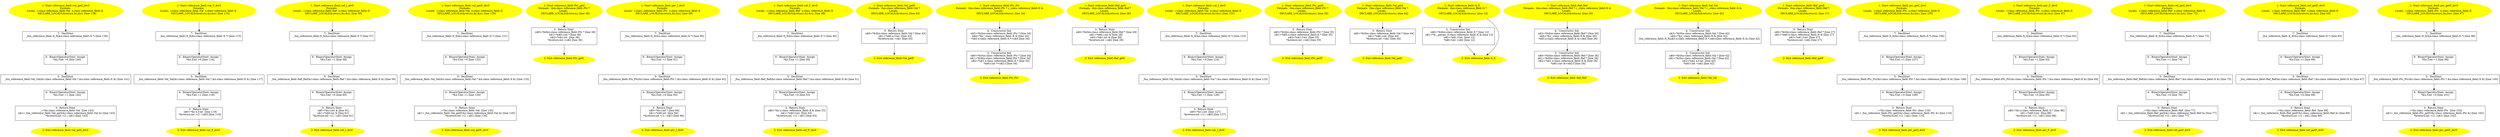 /* @generated */
digraph iCFG {
"reference_field::val_getI_div07" [label="7:  DeclStmt \n   _fun_reference_field::X_X(&x:class reference_field::X *) [line 139]\n " shape="box"]
	

	 "reference_field::val_getI_div07" -> "reference_field::val_getI_div06" ;
"reference_field::val_getI_div06" [label="6:  BinaryOperatorStmt: Assign \n   *&x.f:int =0 [line 140]\n " shape="box"]
	

	 "reference_field::val_getI_div06" -> "reference_field::val_getI_div05" ;
"reference_field::val_getI_div05" [label="5:  DeclStmt \n   _fun_reference_field::Val_Val(&r:class reference_field::Val *,&x:class reference_field::X &) [line 141]\n " shape="box"]
	

	 "reference_field::val_getI_div05" -> "reference_field::val_getI_div04" ;
"reference_field::val_getI_div04" [label="4:  BinaryOperatorStmt: Assign \n   *&x.f:int =1 [line 142]\n " shape="box"]
	

	 "reference_field::val_getI_div04" -> "reference_field::val_getI_div03" ;
"reference_field::val_getI_div03" [label="3:  Return Stmt \n   _=*&r:class reference_field::Val  [line 143]\n  n$1=_fun_reference_field::Val_getI(&r:class reference_field::Val &) [line 143]\n  *&return:int =(1 / n$1) [line 143]\n " shape="box"]
	

	 "reference_field::val_getI_div03" -> "reference_field::val_getI_div02" ;
"reference_field::val_getI_div02" [label="2: Exit reference_field::val_getI_div0 \n  " color=yellow style=filled]
	

"reference_field::val_getI_div01" [label="1: Start reference_field::val_getI_div0\nFormals: \nLocals:  r:class reference_field::Val  x:class reference_field::X  \n   DECLARE_LOCALS(&return,&r,&x); [line 138]\n " color=yellow style=filled]
	

	 "reference_field::val_getI_div01" -> "reference_field::val_getI_div07" ;
"reference_field::val_F_div07" [label="7:  DeclStmt \n   _fun_reference_field::X_X(&x:class reference_field::X *) [line 115]\n " shape="box"]
	

	 "reference_field::val_F_div07" -> "reference_field::val_F_div06" ;
"reference_field::val_F_div06" [label="6:  BinaryOperatorStmt: Assign \n   *&x.f:int =0 [line 116]\n " shape="box"]
	

	 "reference_field::val_F_div06" -> "reference_field::val_F_div05" ;
"reference_field::val_F_div05" [label="5:  DeclStmt \n   _fun_reference_field::Val_Val(&r:class reference_field::Val *,&x:class reference_field::X &) [line 117]\n " shape="box"]
	

	 "reference_field::val_F_div05" -> "reference_field::val_F_div04" ;
"reference_field::val_F_div04" [label="4:  BinaryOperatorStmt: Assign \n   *&x.f:int =1 [line 118]\n " shape="box"]
	

	 "reference_field::val_F_div04" -> "reference_field::val_F_div03" ;
"reference_field::val_F_div03" [label="3:  Return Stmt \n   n$0=*&r.x.f:int  [line 119]\n  *&return:int =(1 / n$0) [line 119]\n " shape="box"]
	

	 "reference_field::val_F_div03" -> "reference_field::val_F_div02" ;
"reference_field::val_F_div02" [label="2: Exit reference_field::val_F_div0 \n  " color=yellow style=filled]
	

"reference_field::val_F_div01" [label="1: Start reference_field::val_F_div0\nFormals: \nLocals:  r:class reference_field::Val  x:class reference_field::X  \n   DECLARE_LOCALS(&return,&r,&x); [line 114]\n " color=yellow style=filled]
	

	 "reference_field::val_F_div01" -> "reference_field::val_F_div07" ;
"reference_field::ref_I_div07" [label="7:  DeclStmt \n   _fun_reference_field::X_X(&x:class reference_field::X *) [line 57]\n " shape="box"]
	

	 "reference_field::ref_I_div07" -> "reference_field::ref_I_div06" ;
"reference_field::ref_I_div06" [label="6:  BinaryOperatorStmt: Assign \n   *&x.f:int =1 [line 58]\n " shape="box"]
	

	 "reference_field::ref_I_div06" -> "reference_field::ref_I_div05" ;
"reference_field::ref_I_div05" [label="5:  DeclStmt \n   _fun_reference_field::Ref_Ref(&r:class reference_field::Ref *,&x:class reference_field::X &) [line 59]\n " shape="box"]
	

	 "reference_field::ref_I_div05" -> "reference_field::ref_I_div04" ;
"reference_field::ref_I_div04" [label="4:  BinaryOperatorStmt: Assign \n   *&x.f:int =0 [line 60]\n " shape="box"]
	

	 "reference_field::ref_I_div04" -> "reference_field::ref_I_div03" ;
"reference_field::ref_I_div03" [label="3:  Return Stmt \n   n$0=*&r.i:int & [line 61]\n  n$1=*n$0:int & [line 61]\n  *&return:int =(1 / n$1) [line 61]\n " shape="box"]
	

	 "reference_field::ref_I_div03" -> "reference_field::ref_I_div02" ;
"reference_field::ref_I_div02" [label="2: Exit reference_field::ref_I_div0 \n  " color=yellow style=filled]
	

"reference_field::ref_I_div01" [label="1: Start reference_field::ref_I_div0\nFormals: \nLocals:  r:class reference_field::Ref  x:class reference_field::X  \n   DECLARE_LOCALS(&return,&r,&x); [line 56]\n " color=yellow style=filled]
	

	 "reference_field::ref_I_div01" -> "reference_field::ref_I_div07" ;
"reference_field::val_getF_div07" [label="7:  DeclStmt \n   _fun_reference_field::X_X(&x:class reference_field::X *) [line 131]\n " shape="box"]
	

	 "reference_field::val_getF_div07" -> "reference_field::val_getF_div06" ;
"reference_field::val_getF_div06" [label="6:  BinaryOperatorStmt: Assign \n   *&x.f:int =0 [line 132]\n " shape="box"]
	

	 "reference_field::val_getF_div06" -> "reference_field::val_getF_div05" ;
"reference_field::val_getF_div05" [label="5:  DeclStmt \n   _fun_reference_field::Val_Val(&r:class reference_field::Val *,&x:class reference_field::X &) [line 133]\n " shape="box"]
	

	 "reference_field::val_getF_div05" -> "reference_field::val_getF_div04" ;
"reference_field::val_getF_div04" [label="4:  BinaryOperatorStmt: Assign \n   *&x.f:int =1 [line 134]\n " shape="box"]
	

	 "reference_field::val_getF_div04" -> "reference_field::val_getF_div03" ;
"reference_field::val_getF_div03" [label="3:  Return Stmt \n   _=*&r:class reference_field::Val  [line 135]\n  n$1=_fun_reference_field::Val_getF(&r:class reference_field::Val &) [line 135]\n  *&return:int =(1 / n$1) [line 135]\n " shape="box"]
	

	 "reference_field::val_getF_div03" -> "reference_field::val_getF_div02" ;
"reference_field::val_getF_div02" [label="2: Exit reference_field::val_getF_div0 \n  " color=yellow style=filled]
	

"reference_field::val_getF_div01" [label="1: Start reference_field::val_getF_div0\nFormals: \nLocals:  r:class reference_field::Val  x:class reference_field::X  \n   DECLARE_LOCALS(&return,&r,&x); [line 130]\n " color=yellow style=filled]
	

	 "reference_field::val_getF_div01" -> "reference_field::val_getF_div07" ;
"reference_field::Ptr_getI3" [label="3:  Return Stmt \n   n$0=*&this:class reference_field::Ptr * [line 36]\n  n$1=*n$0.i:int * [line 36]\n  n$2=*n$1:int  [line 36]\n  *&return:int =n$2 [line 36]\n " shape="box"]
	

	 "reference_field::Ptr_getI3" -> "reference_field::Ptr_getI2" ;
"reference_field::Ptr_getI2" [label="2: Exit reference_field::Ptr_getI \n  " color=yellow style=filled]
	

"reference_field::Ptr_getI1" [label="1: Start reference_field::Ptr_getI\nFormals:  this:class reference_field::Ptr *\nLocals:  \n   DECLARE_LOCALS(&return); [line 36]\n " color=yellow style=filled]
	

	 "reference_field::Ptr_getI1" -> "reference_field::Ptr_getI3" ;
"reference_field::ptr_I_div07" [label="7:  DeclStmt \n   _fun_reference_field::X_X(&x:class reference_field::X *) [line 90]\n " shape="box"]
	

	 "reference_field::ptr_I_div07" -> "reference_field::ptr_I_div06" ;
"reference_field::ptr_I_div06" [label="6:  BinaryOperatorStmt: Assign \n   *&x.f:int =1 [line 91]\n " shape="box"]
	

	 "reference_field::ptr_I_div06" -> "reference_field::ptr_I_div05" ;
"reference_field::ptr_I_div05" [label="5:  DeclStmt \n   _fun_reference_field::Ptr_Ptr(&r:class reference_field::Ptr *,&x:class reference_field::X &) [line 92]\n " shape="box"]
	

	 "reference_field::ptr_I_div05" -> "reference_field::ptr_I_div04" ;
"reference_field::ptr_I_div04" [label="4:  BinaryOperatorStmt: Assign \n   *&x.f:int =0 [line 93]\n " shape="box"]
	

	 "reference_field::ptr_I_div04" -> "reference_field::ptr_I_div03" ;
"reference_field::ptr_I_div03" [label="3:  Return Stmt \n   n$0=*&r.i:int * [line 94]\n  n$1=*n$0:int  [line 94]\n  *&return:int =(1 / n$1) [line 94]\n " shape="box"]
	

	 "reference_field::ptr_I_div03" -> "reference_field::ptr_I_div02" ;
"reference_field::ptr_I_div02" [label="2: Exit reference_field::ptr_I_div0 \n  " color=yellow style=filled]
	

"reference_field::ptr_I_div01" [label="1: Start reference_field::ptr_I_div0\nFormals: \nLocals:  r:class reference_field::Ptr  x:class reference_field::X  \n   DECLARE_LOCALS(&return,&r,&x); [line 89]\n " color=yellow style=filled]
	

	 "reference_field::ptr_I_div01" -> "reference_field::ptr_I_div07" ;
"reference_field::ref_F_div07" [label="7:  DeclStmt \n   _fun_reference_field::X_X(&x:class reference_field::X *) [line 49]\n " shape="box"]
	

	 "reference_field::ref_F_div07" -> "reference_field::ref_F_div06" ;
"reference_field::ref_F_div06" [label="6:  BinaryOperatorStmt: Assign \n   *&x.f:int =1 [line 50]\n " shape="box"]
	

	 "reference_field::ref_F_div06" -> "reference_field::ref_F_div05" ;
"reference_field::ref_F_div05" [label="5:  DeclStmt \n   _fun_reference_field::Ref_Ref(&r:class reference_field::Ref *,&x:class reference_field::X &) [line 51]\n " shape="box"]
	

	 "reference_field::ref_F_div05" -> "reference_field::ref_F_div04" ;
"reference_field::ref_F_div04" [label="4:  BinaryOperatorStmt: Assign \n   *&x.f:int =0 [line 52]\n " shape="box"]
	

	 "reference_field::ref_F_div04" -> "reference_field::ref_F_div03" ;
"reference_field::ref_F_div03" [label="3:  Return Stmt \n   n$0=*&r.x:class reference_field::X & [line 53]\n  n$1=*n$0.f:int  [line 53]\n  *&return:int =(1 / n$1) [line 53]\n " shape="box"]
	

	 "reference_field::ref_F_div03" -> "reference_field::ref_F_div02" ;
"reference_field::ref_F_div02" [label="2: Exit reference_field::ref_F_div0 \n  " color=yellow style=filled]
	

"reference_field::ref_F_div01" [label="1: Start reference_field::ref_F_div0\nFormals: \nLocals:  r:class reference_field::Ref  x:class reference_field::X  \n   DECLARE_LOCALS(&return,&r,&x); [line 48]\n " color=yellow style=filled]
	

	 "reference_field::ref_F_div01" -> "reference_field::ref_F_div07" ;
"reference_field::Val_getF3" [label="3:  Return Stmt \n   n$0=*&this:class reference_field::Val * [line 43]\n  n$1=*n$0.x.f:int  [line 43]\n  *&return:int =n$1 [line 43]\n " shape="box"]
	

	 "reference_field::Val_getF3" -> "reference_field::Val_getF2" ;
"reference_field::Val_getF2" [label="2: Exit reference_field::Val_getF \n  " color=yellow style=filled]
	

"reference_field::Val_getF1" [label="1: Start reference_field::Val_getF\nFormals:  this:class reference_field::Val *\nLocals:  \n   DECLARE_LOCALS(&return); [line 43]\n " color=yellow style=filled]
	

	 "reference_field::Val_getF1" -> "reference_field::Val_getF3" ;
"reference_field::Ptr_Ptr4" [label="4:  Constructor Init \n   n$3=*&this:class reference_field::Ptr * [line 34]\n  n$4=*&r_:class reference_field::X & [line 34]\n  *n$3.x:class reference_field::X *=n$4 [line 34]\n " shape="box"]
	

	 "reference_field::Ptr_Ptr4" -> "reference_field::Ptr_Ptr3" ;
"reference_field::Ptr_Ptr3" [label="3:  Constructor Init \n   n$0=*&this:class reference_field::Ptr * [line 34]\n  n$1=*&this:class reference_field::Ptr * [line 34]\n  n$2=*n$1.x:class reference_field::X * [line 34]\n  *n$0.i:int *=n$2.f [line 34]\n " shape="box"]
	

	 "reference_field::Ptr_Ptr3" -> "reference_field::Ptr_Ptr2" ;
"reference_field::Ptr_Ptr2" [label="2: Exit reference_field::Ptr_Ptr \n  " color=yellow style=filled]
	

"reference_field::Ptr_Ptr1" [label="1: Start reference_field::Ptr_Ptr\nFormals:  this:class reference_field::Ptr * r_:class reference_field::X &\nLocals:  \n   DECLARE_LOCALS(&return); [line 34]\n " color=yellow style=filled]
	

	 "reference_field::Ptr_Ptr1" -> "reference_field::Ptr_Ptr4" ;
"reference_field::Ref_getI3" [label="3:  Return Stmt \n   n$0=*&this:class reference_field::Ref * [line 28]\n  n$1=*n$0.i:int & [line 28]\n  n$2=*n$1:int & [line 28]\n  *&return:int =n$2 [line 28]\n " shape="box"]
	

	 "reference_field::Ref_getI3" -> "reference_field::Ref_getI2" ;
"reference_field::Ref_getI2" [label="2: Exit reference_field::Ref_getI \n  " color=yellow style=filled]
	

"reference_field::Ref_getI1" [label="1: Start reference_field::Ref_getI\nFormals:  this:class reference_field::Ref *\nLocals:  \n   DECLARE_LOCALS(&return); [line 28]\n " color=yellow style=filled]
	

	 "reference_field::Ref_getI1" -> "reference_field::Ref_getI3" ;
"reference_field::val_I_div07" [label="7:  DeclStmt \n   _fun_reference_field::X_X(&x:class reference_field::X *) [line 123]\n " shape="box"]
	

	 "reference_field::val_I_div07" -> "reference_field::val_I_div06" ;
"reference_field::val_I_div06" [label="6:  BinaryOperatorStmt: Assign \n   *&x.f:int =0 [line 124]\n " shape="box"]
	

	 "reference_field::val_I_div06" -> "reference_field::val_I_div05" ;
"reference_field::val_I_div05" [label="5:  DeclStmt \n   _fun_reference_field::Val_Val(&r:class reference_field::Val *,&x:class reference_field::X &) [line 125]\n " shape="box"]
	

	 "reference_field::val_I_div05" -> "reference_field::val_I_div04" ;
"reference_field::val_I_div04" [label="4:  BinaryOperatorStmt: Assign \n   *&x.f:int =1 [line 126]\n " shape="box"]
	

	 "reference_field::val_I_div04" -> "reference_field::val_I_div03" ;
"reference_field::val_I_div03" [label="3:  Return Stmt \n   n$0=*&r.i:int  [line 127]\n  *&return:int =(1 / n$0) [line 127]\n " shape="box"]
	

	 "reference_field::val_I_div03" -> "reference_field::val_I_div02" ;
"reference_field::val_I_div02" [label="2: Exit reference_field::val_I_div0 \n  " color=yellow style=filled]
	

"reference_field::val_I_div01" [label="1: Start reference_field::val_I_div0\nFormals: \nLocals:  r:class reference_field::Val  x:class reference_field::X  \n   DECLARE_LOCALS(&return,&r,&x); [line 122]\n " color=yellow style=filled]
	

	 "reference_field::val_I_div01" -> "reference_field::val_I_div07" ;
"reference_field::Ptr_getF3" [label="3:  Return Stmt \n   n$0=*&this:class reference_field::Ptr * [line 35]\n  n$1=*n$0.x:class reference_field::X * [line 35]\n  n$2=*n$1.f:int  [line 35]\n  *&return:int =n$2 [line 35]\n " shape="box"]
	

	 "reference_field::Ptr_getF3" -> "reference_field::Ptr_getF2" ;
"reference_field::Ptr_getF2" [label="2: Exit reference_field::Ptr_getF \n  " color=yellow style=filled]
	

"reference_field::Ptr_getF1" [label="1: Start reference_field::Ptr_getF\nFormals:  this:class reference_field::Ptr *\nLocals:  \n   DECLARE_LOCALS(&return); [line 35]\n " color=yellow style=filled]
	

	 "reference_field::Ptr_getF1" -> "reference_field::Ptr_getF3" ;
"reference_field::Val_getI3" [label="3:  Return Stmt \n   n$0=*&this:class reference_field::Val * [line 44]\n  n$1=*n$0.i:int  [line 44]\n  *&return:int =n$1 [line 44]\n " shape="box"]
	

	 "reference_field::Val_getI3" -> "reference_field::Val_getI2" ;
"reference_field::Val_getI2" [label="2: Exit reference_field::Val_getI \n  " color=yellow style=filled]
	

"reference_field::Val_getI1" [label="1: Start reference_field::Val_getI\nFormals:  this:class reference_field::Val *\nLocals:  \n   DECLARE_LOCALS(&return); [line 44]\n " color=yellow style=filled]
	

	 "reference_field::Val_getI1" -> "reference_field::Val_getI3" ;
"reference_field::X_X3" [label="3:  Constructor Init \n   n$0=*&this:class reference_field::X * [line 12]\n  n$1=*&__param_0:class reference_field::X & [line 12]\n  n$2=*n$1.f:int  [line 12]\n  *n$0.f:int =n$2 [line 12]\n " shape="box"]
	

	 "reference_field::X_X3" -> "reference_field::X_X2" ;
"reference_field::X_X2" [label="2: Exit reference_field::X_X \n  " color=yellow style=filled]
	

"reference_field::X_X1" [label="1: Start reference_field::X_X\nFormals:  this:class reference_field::X * __param_0:class reference_field::X &\nLocals:  \n   DECLARE_LOCALS(&return); [line 12]\n " color=yellow style=filled]
	

	 "reference_field::X_X1" -> "reference_field::X_X3" ;
"reference_field::Ref_Ref4" [label="4:  Constructor Init \n   n$3=*&this:class reference_field::Ref * [line 26]\n  n$4=*&r_:class reference_field::X & [line 26]\n  *n$3.x:class reference_field::X &=n$4 [line 26]\n " shape="box"]
	

	 "reference_field::Ref_Ref4" -> "reference_field::Ref_Ref3" ;
"reference_field::Ref_Ref3" [label="3:  Constructor Init \n   n$0=*&this:class reference_field::Ref * [line 26]\n  n$1=*&this:class reference_field::Ref * [line 26]\n  n$2=*n$1.x:class reference_field::X & [line 26]\n  *n$0.i:int &=n$2.f [line 26]\n " shape="box"]
	

	 "reference_field::Ref_Ref3" -> "reference_field::Ref_Ref2" ;
"reference_field::Ref_Ref2" [label="2: Exit reference_field::Ref_Ref \n  " color=yellow style=filled]
	

"reference_field::Ref_Ref1" [label="1: Start reference_field::Ref_Ref\nFormals:  this:class reference_field::Ref * r_:class reference_field::X &\nLocals:  \n   DECLARE_LOCALS(&return); [line 26]\n " color=yellow style=filled]
	

	 "reference_field::Ref_Ref1" -> "reference_field::Ref_Ref4" ;
"reference_field::Val_Val4" [label="4:  Constructor Init \n   n$3=*&this:class reference_field::Val * [line 42]\n  n$4=*&r_:class reference_field::X & [line 42]\n  _fun_reference_field::X_X(n$3.x:class reference_field::X *,n$4:class reference_field::X &) [line 42]\n " shape="box"]
	

	 "reference_field::Val_Val4" -> "reference_field::Val_Val3" ;
"reference_field::Val_Val3" [label="3:  Constructor Init \n   n$0=*&this:class reference_field::Val * [line 42]\n  n$1=*&this:class reference_field::Val * [line 42]\n  n$2=*n$1.x.f:int  [line 42]\n  *n$0.i:int =n$2 [line 42]\n " shape="box"]
	

	 "reference_field::Val_Val3" -> "reference_field::Val_Val2" ;
"reference_field::Val_Val2" [label="2: Exit reference_field::Val_Val \n  " color=yellow style=filled]
	

"reference_field::Val_Val1" [label="1: Start reference_field::Val_Val\nFormals:  this:class reference_field::Val * r_:class reference_field::X &\nLocals:  \n   DECLARE_LOCALS(&return); [line 42]\n " color=yellow style=filled]
	

	 "reference_field::Val_Val1" -> "reference_field::Val_Val4" ;
"reference_field::Ref_getF3" [label="3:  Return Stmt \n   n$0=*&this:class reference_field::Ref * [line 27]\n  n$1=*n$0.x:class reference_field::X & [line 27]\n  n$2=*n$1.f:int  [line 27]\n  *&return:int =n$2 [line 27]\n " shape="box"]
	

	 "reference_field::Ref_getF3" -> "reference_field::Ref_getF2" ;
"reference_field::Ref_getF2" [label="2: Exit reference_field::Ref_getF \n  " color=yellow style=filled]
	

"reference_field::Ref_getF1" [label="1: Start reference_field::Ref_getF\nFormals:  this:class reference_field::Ref *\nLocals:  \n   DECLARE_LOCALS(&return); [line 27]\n " color=yellow style=filled]
	

	 "reference_field::Ref_getF1" -> "reference_field::Ref_getF3" ;
"reference_field::ptr_getI_div07" [label="7:  DeclStmt \n   _fun_reference_field::X_X(&x:class reference_field::X *) [line 106]\n " shape="box"]
	

	 "reference_field::ptr_getI_div07" -> "reference_field::ptr_getI_div06" ;
"reference_field::ptr_getI_div06" [label="6:  BinaryOperatorStmt: Assign \n   *&x.f:int =1 [line 107]\n " shape="box"]
	

	 "reference_field::ptr_getI_div06" -> "reference_field::ptr_getI_div05" ;
"reference_field::ptr_getI_div05" [label="5:  DeclStmt \n   _fun_reference_field::Ptr_Ptr(&r:class reference_field::Ptr *,&x:class reference_field::X &) [line 108]\n " shape="box"]
	

	 "reference_field::ptr_getI_div05" -> "reference_field::ptr_getI_div04" ;
"reference_field::ptr_getI_div04" [label="4:  BinaryOperatorStmt: Assign \n   *&x.f:int =0 [line 109]\n " shape="box"]
	

	 "reference_field::ptr_getI_div04" -> "reference_field::ptr_getI_div03" ;
"reference_field::ptr_getI_div03" [label="3:  Return Stmt \n   _=*&r:class reference_field::Ptr  [line 110]\n  n$1=_fun_reference_field::Ptr_getI(&r:class reference_field::Ptr &) [line 110]\n  *&return:int =(1 / n$1) [line 110]\n " shape="box"]
	

	 "reference_field::ptr_getI_div03" -> "reference_field::ptr_getI_div02" ;
"reference_field::ptr_getI_div02" [label="2: Exit reference_field::ptr_getI_div0 \n  " color=yellow style=filled]
	

"reference_field::ptr_getI_div01" [label="1: Start reference_field::ptr_getI_div0\nFormals: \nLocals:  r:class reference_field::Ptr  x:class reference_field::X  \n   DECLARE_LOCALS(&return,&r,&x); [line 105]\n " color=yellow style=filled]
	

	 "reference_field::ptr_getI_div01" -> "reference_field::ptr_getI_div07" ;
"reference_field::ptr_F_div07" [label="7:  DeclStmt \n   _fun_reference_field::X_X(&x:class reference_field::X *) [line 82]\n " shape="box"]
	

	 "reference_field::ptr_F_div07" -> "reference_field::ptr_F_div06" ;
"reference_field::ptr_F_div06" [label="6:  BinaryOperatorStmt: Assign \n   *&x.f:int =1 [line 83]\n " shape="box"]
	

	 "reference_field::ptr_F_div06" -> "reference_field::ptr_F_div05" ;
"reference_field::ptr_F_div05" [label="5:  DeclStmt \n   _fun_reference_field::Ptr_Ptr(&r:class reference_field::Ptr *,&x:class reference_field::X &) [line 84]\n " shape="box"]
	

	 "reference_field::ptr_F_div05" -> "reference_field::ptr_F_div04" ;
"reference_field::ptr_F_div04" [label="4:  BinaryOperatorStmt: Assign \n   *&x.f:int =0 [line 85]\n " shape="box"]
	

	 "reference_field::ptr_F_div04" -> "reference_field::ptr_F_div03" ;
"reference_field::ptr_F_div03" [label="3:  Return Stmt \n   n$0=*&r.x:class reference_field::X * [line 86]\n  n$1=*n$0.f:int  [line 86]\n  *&return:int =(1 / n$1) [line 86]\n " shape="box"]
	

	 "reference_field::ptr_F_div03" -> "reference_field::ptr_F_div02" ;
"reference_field::ptr_F_div02" [label="2: Exit reference_field::ptr_F_div0 \n  " color=yellow style=filled]
	

"reference_field::ptr_F_div01" [label="1: Start reference_field::ptr_F_div0\nFormals: \nLocals:  r:class reference_field::Ptr  x:class reference_field::X  \n   DECLARE_LOCALS(&return,&r,&x); [line 81]\n " color=yellow style=filled]
	

	 "reference_field::ptr_F_div01" -> "reference_field::ptr_F_div07" ;
"reference_field::ref_getI_div07" [label="7:  DeclStmt \n   _fun_reference_field::X_X(&x:class reference_field::X *) [line 73]\n " shape="box"]
	

	 "reference_field::ref_getI_div07" -> "reference_field::ref_getI_div06" ;
"reference_field::ref_getI_div06" [label="6:  BinaryOperatorStmt: Assign \n   *&x.f:int =1 [line 74]\n " shape="box"]
	

	 "reference_field::ref_getI_div06" -> "reference_field::ref_getI_div05" ;
"reference_field::ref_getI_div05" [label="5:  DeclStmt \n   _fun_reference_field::Ref_Ref(&r:class reference_field::Ref *,&x:class reference_field::X &) [line 75]\n " shape="box"]
	

	 "reference_field::ref_getI_div05" -> "reference_field::ref_getI_div04" ;
"reference_field::ref_getI_div04" [label="4:  BinaryOperatorStmt: Assign \n   *&x.f:int =0 [line 76]\n " shape="box"]
	

	 "reference_field::ref_getI_div04" -> "reference_field::ref_getI_div03" ;
"reference_field::ref_getI_div03" [label="3:  Return Stmt \n   _=*&r:class reference_field::Ref  [line 77]\n  n$1=_fun_reference_field::Ref_getI(&r:class reference_field::Ref &) [line 77]\n  *&return:int =(1 / n$1) [line 77]\n " shape="box"]
	

	 "reference_field::ref_getI_div03" -> "reference_field::ref_getI_div02" ;
"reference_field::ref_getI_div02" [label="2: Exit reference_field::ref_getI_div0 \n  " color=yellow style=filled]
	

"reference_field::ref_getI_div01" [label="1: Start reference_field::ref_getI_div0\nFormals: \nLocals:  r:class reference_field::Ref  x:class reference_field::X  \n   DECLARE_LOCALS(&return,&r,&x); [line 72]\n " color=yellow style=filled]
	

	 "reference_field::ref_getI_div01" -> "reference_field::ref_getI_div07" ;
"reference_field::ref_getF_div07" [label="7:  DeclStmt \n   _fun_reference_field::X_X(&x:class reference_field::X *) [line 65]\n " shape="box"]
	

	 "reference_field::ref_getF_div07" -> "reference_field::ref_getF_div06" ;
"reference_field::ref_getF_div06" [label="6:  BinaryOperatorStmt: Assign \n   *&x.f:int =1 [line 66]\n " shape="box"]
	

	 "reference_field::ref_getF_div06" -> "reference_field::ref_getF_div05" ;
"reference_field::ref_getF_div05" [label="5:  DeclStmt \n   _fun_reference_field::Ref_Ref(&r:class reference_field::Ref *,&x:class reference_field::X &) [line 67]\n " shape="box"]
	

	 "reference_field::ref_getF_div05" -> "reference_field::ref_getF_div04" ;
"reference_field::ref_getF_div04" [label="4:  BinaryOperatorStmt: Assign \n   *&x.f:int =0 [line 68]\n " shape="box"]
	

	 "reference_field::ref_getF_div04" -> "reference_field::ref_getF_div03" ;
"reference_field::ref_getF_div03" [label="3:  Return Stmt \n   _=*&r:class reference_field::Ref  [line 69]\n  n$1=_fun_reference_field::Ref_getF(&r:class reference_field::Ref &) [line 69]\n  *&return:int =(1 / n$1) [line 69]\n " shape="box"]
	

	 "reference_field::ref_getF_div03" -> "reference_field::ref_getF_div02" ;
"reference_field::ref_getF_div02" [label="2: Exit reference_field::ref_getF_div0 \n  " color=yellow style=filled]
	

"reference_field::ref_getF_div01" [label="1: Start reference_field::ref_getF_div0\nFormals: \nLocals:  r:class reference_field::Ref  x:class reference_field::X  \n   DECLARE_LOCALS(&return,&r,&x); [line 64]\n " color=yellow style=filled]
	

	 "reference_field::ref_getF_div01" -> "reference_field::ref_getF_div07" ;
"reference_field::ptr_getF_div07" [label="7:  DeclStmt \n   _fun_reference_field::X_X(&x:class reference_field::X *) [line 98]\n " shape="box"]
	

	 "reference_field::ptr_getF_div07" -> "reference_field::ptr_getF_div06" ;
"reference_field::ptr_getF_div06" [label="6:  BinaryOperatorStmt: Assign \n   *&x.f:int =1 [line 99]\n " shape="box"]
	

	 "reference_field::ptr_getF_div06" -> "reference_field::ptr_getF_div05" ;
"reference_field::ptr_getF_div05" [label="5:  DeclStmt \n   _fun_reference_field::Ptr_Ptr(&r:class reference_field::Ptr *,&x:class reference_field::X &) [line 100]\n " shape="box"]
	

	 "reference_field::ptr_getF_div05" -> "reference_field::ptr_getF_div04" ;
"reference_field::ptr_getF_div04" [label="4:  BinaryOperatorStmt: Assign \n   *&x.f:int =0 [line 101]\n " shape="box"]
	

	 "reference_field::ptr_getF_div04" -> "reference_field::ptr_getF_div03" ;
"reference_field::ptr_getF_div03" [label="3:  Return Stmt \n   _=*&r:class reference_field::Ptr  [line 102]\n  n$1=_fun_reference_field::Ptr_getF(&r:class reference_field::Ptr &) [line 102]\n  *&return:int =(1 / n$1) [line 102]\n " shape="box"]
	

	 "reference_field::ptr_getF_div03" -> "reference_field::ptr_getF_div02" ;
"reference_field::ptr_getF_div02" [label="2: Exit reference_field::ptr_getF_div0 \n  " color=yellow style=filled]
	

"reference_field::ptr_getF_div01" [label="1: Start reference_field::ptr_getF_div0\nFormals: \nLocals:  r:class reference_field::Ptr  x:class reference_field::X  \n   DECLARE_LOCALS(&return,&r,&x); [line 97]\n " color=yellow style=filled]
	

	 "reference_field::ptr_getF_div01" -> "reference_field::ptr_getF_div07" ;
"reference_field::X_X2" [label="2: Exit reference_field::X_X \n  " color=yellow style=filled]
	

"reference_field::X_X1" [label="1: Start reference_field::X_X\nFormals:  this:class reference_field::X *\nLocals:  \n   DECLARE_LOCALS(&return); [line 12]\n " color=yellow style=filled]
	

	 "reference_field::X_X1" -> "reference_field::X_X2" ;
}
